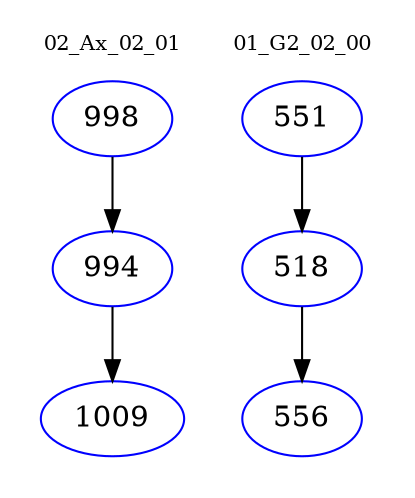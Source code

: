 digraph{
subgraph cluster_0 {
color = white
label = "02_Ax_02_01";
fontsize=10;
T0_998 [label="998", color="blue"]
T0_998 -> T0_994 [color="black"]
T0_994 [label="994", color="blue"]
T0_994 -> T0_1009 [color="black"]
T0_1009 [label="1009", color="blue"]
}
subgraph cluster_1 {
color = white
label = "01_G2_02_00";
fontsize=10;
T1_551 [label="551", color="blue"]
T1_551 -> T1_518 [color="black"]
T1_518 [label="518", color="blue"]
T1_518 -> T1_556 [color="black"]
T1_556 [label="556", color="blue"]
}
}
